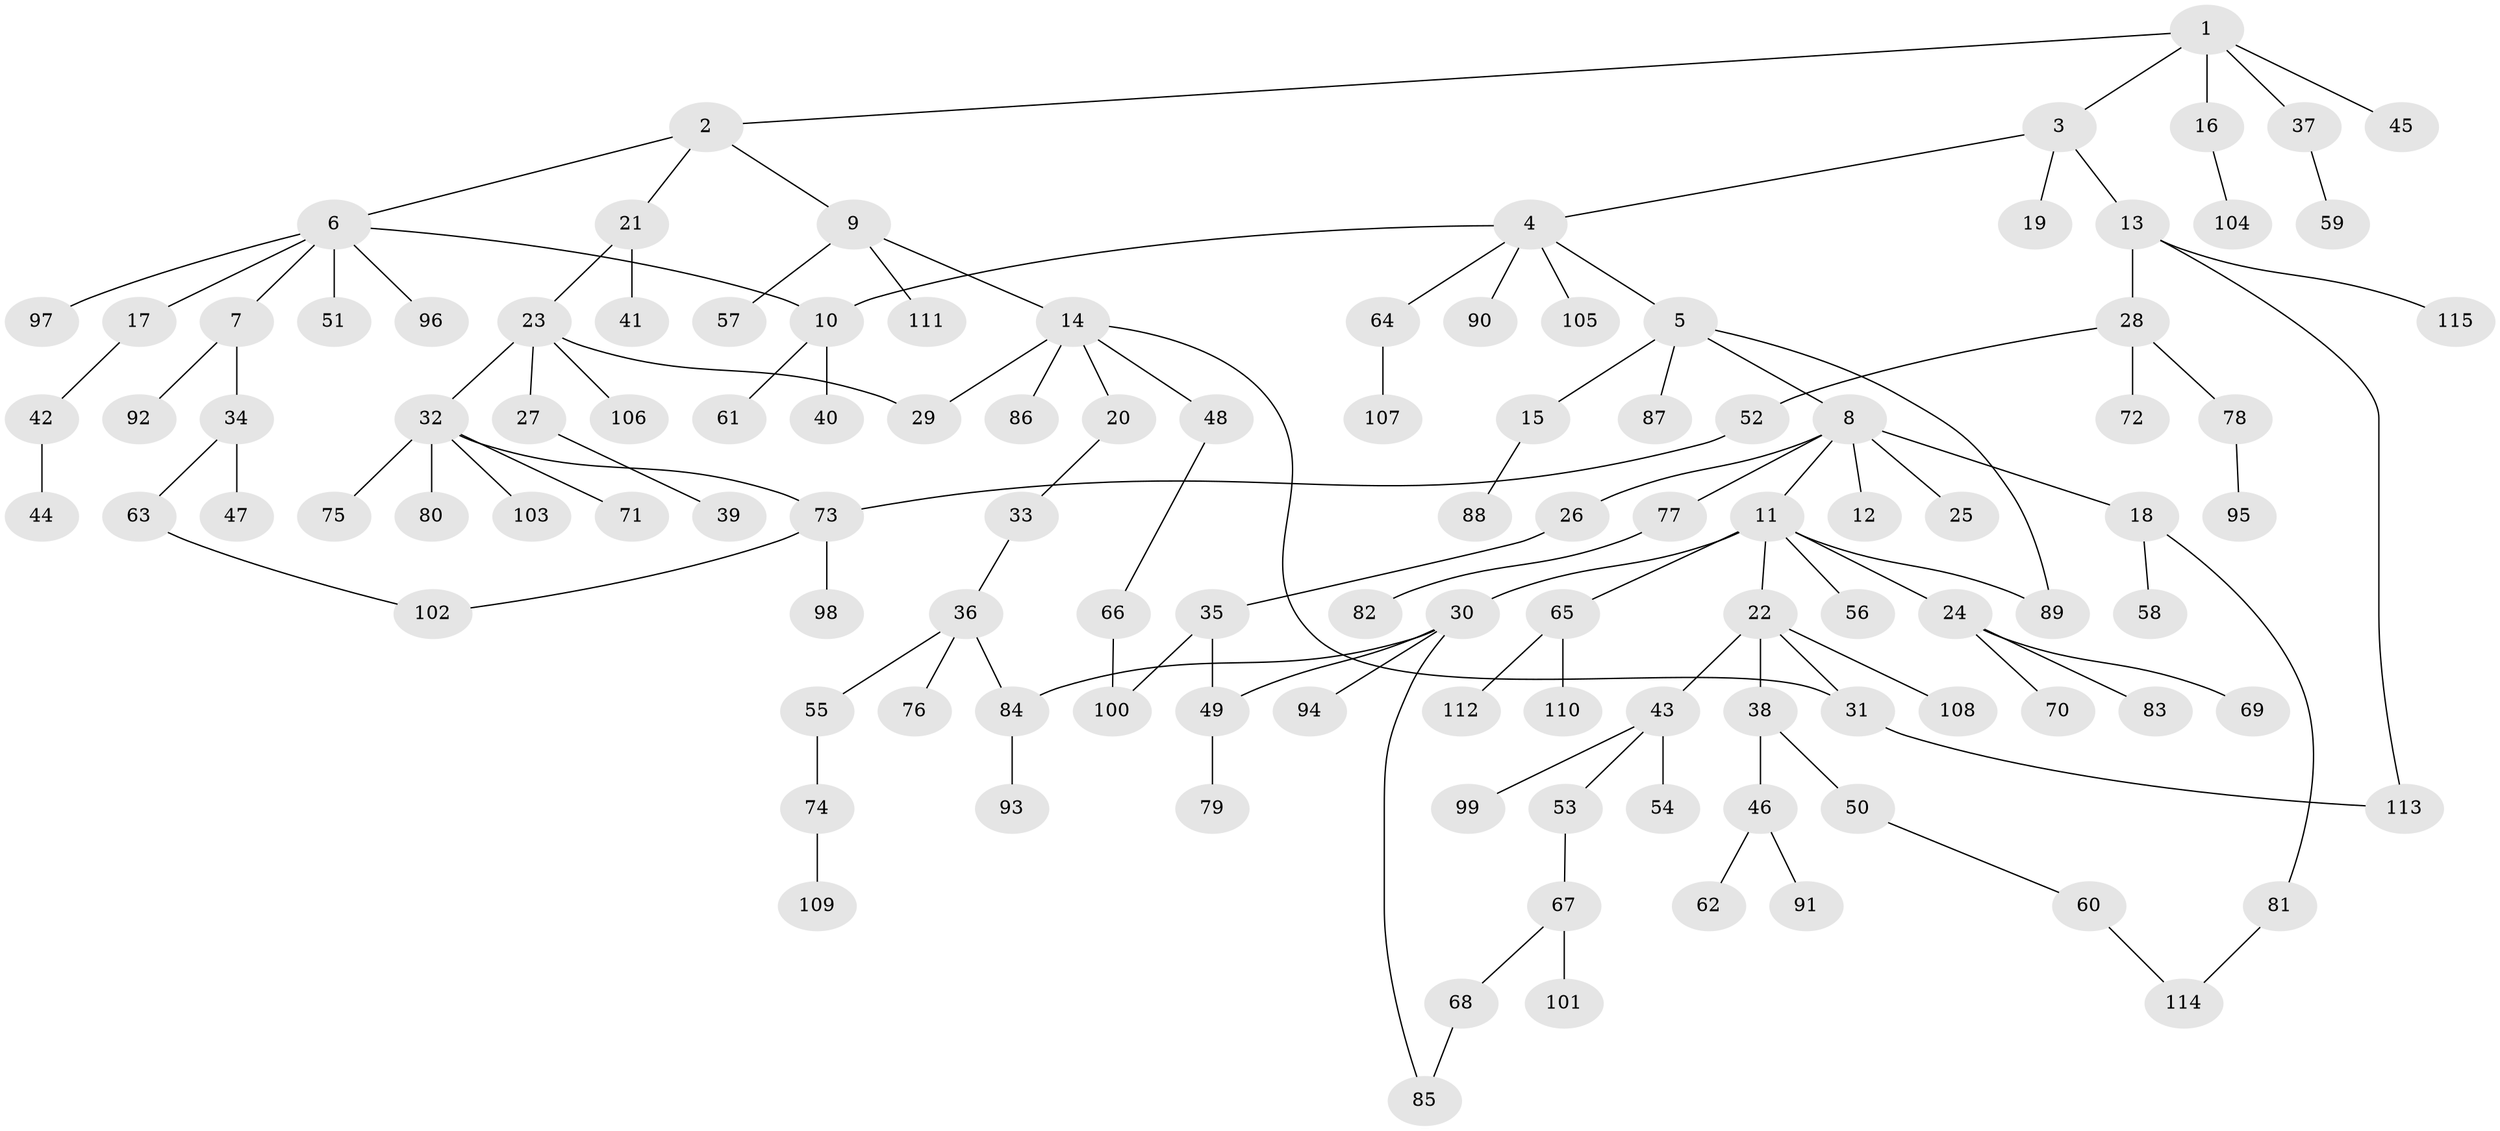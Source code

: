 // Generated by graph-tools (version 1.1) at 2025/42/03/09/25 04:42:38]
// undirected, 115 vertices, 126 edges
graph export_dot {
graph [start="1"]
  node [color=gray90,style=filled];
  1;
  2;
  3;
  4;
  5;
  6;
  7;
  8;
  9;
  10;
  11;
  12;
  13;
  14;
  15;
  16;
  17;
  18;
  19;
  20;
  21;
  22;
  23;
  24;
  25;
  26;
  27;
  28;
  29;
  30;
  31;
  32;
  33;
  34;
  35;
  36;
  37;
  38;
  39;
  40;
  41;
  42;
  43;
  44;
  45;
  46;
  47;
  48;
  49;
  50;
  51;
  52;
  53;
  54;
  55;
  56;
  57;
  58;
  59;
  60;
  61;
  62;
  63;
  64;
  65;
  66;
  67;
  68;
  69;
  70;
  71;
  72;
  73;
  74;
  75;
  76;
  77;
  78;
  79;
  80;
  81;
  82;
  83;
  84;
  85;
  86;
  87;
  88;
  89;
  90;
  91;
  92;
  93;
  94;
  95;
  96;
  97;
  98;
  99;
  100;
  101;
  102;
  103;
  104;
  105;
  106;
  107;
  108;
  109;
  110;
  111;
  112;
  113;
  114;
  115;
  1 -- 2;
  1 -- 3;
  1 -- 16;
  1 -- 37;
  1 -- 45;
  2 -- 6;
  2 -- 9;
  2 -- 21;
  3 -- 4;
  3 -- 13;
  3 -- 19;
  4 -- 5;
  4 -- 64;
  4 -- 90;
  4 -- 105;
  4 -- 10;
  5 -- 8;
  5 -- 15;
  5 -- 87;
  5 -- 89;
  6 -- 7;
  6 -- 10;
  6 -- 17;
  6 -- 51;
  6 -- 96;
  6 -- 97;
  7 -- 34;
  7 -- 92;
  8 -- 11;
  8 -- 12;
  8 -- 18;
  8 -- 25;
  8 -- 26;
  8 -- 77;
  9 -- 14;
  9 -- 57;
  9 -- 111;
  10 -- 40;
  10 -- 61;
  11 -- 22;
  11 -- 24;
  11 -- 30;
  11 -- 56;
  11 -- 65;
  11 -- 89;
  13 -- 28;
  13 -- 115;
  13 -- 113;
  14 -- 20;
  14 -- 31;
  14 -- 48;
  14 -- 86;
  14 -- 29;
  15 -- 88;
  16 -- 104;
  17 -- 42;
  18 -- 58;
  18 -- 81;
  20 -- 33;
  21 -- 23;
  21 -- 41;
  22 -- 38;
  22 -- 43;
  22 -- 108;
  22 -- 31;
  23 -- 27;
  23 -- 29;
  23 -- 32;
  23 -- 106;
  24 -- 69;
  24 -- 70;
  24 -- 83;
  26 -- 35;
  27 -- 39;
  28 -- 52;
  28 -- 72;
  28 -- 78;
  30 -- 49;
  30 -- 84;
  30 -- 85;
  30 -- 94;
  31 -- 113;
  32 -- 71;
  32 -- 73;
  32 -- 75;
  32 -- 80;
  32 -- 103;
  33 -- 36;
  34 -- 47;
  34 -- 63;
  35 -- 100;
  35 -- 49;
  36 -- 55;
  36 -- 76;
  36 -- 84;
  37 -- 59;
  38 -- 46;
  38 -- 50;
  42 -- 44;
  43 -- 53;
  43 -- 54;
  43 -- 99;
  46 -- 62;
  46 -- 91;
  48 -- 66;
  49 -- 79;
  50 -- 60;
  52 -- 73;
  53 -- 67;
  55 -- 74;
  60 -- 114;
  63 -- 102;
  64 -- 107;
  65 -- 110;
  65 -- 112;
  66 -- 100;
  67 -- 68;
  67 -- 101;
  68 -- 85;
  73 -- 98;
  73 -- 102;
  74 -- 109;
  77 -- 82;
  78 -- 95;
  81 -- 114;
  84 -- 93;
}
